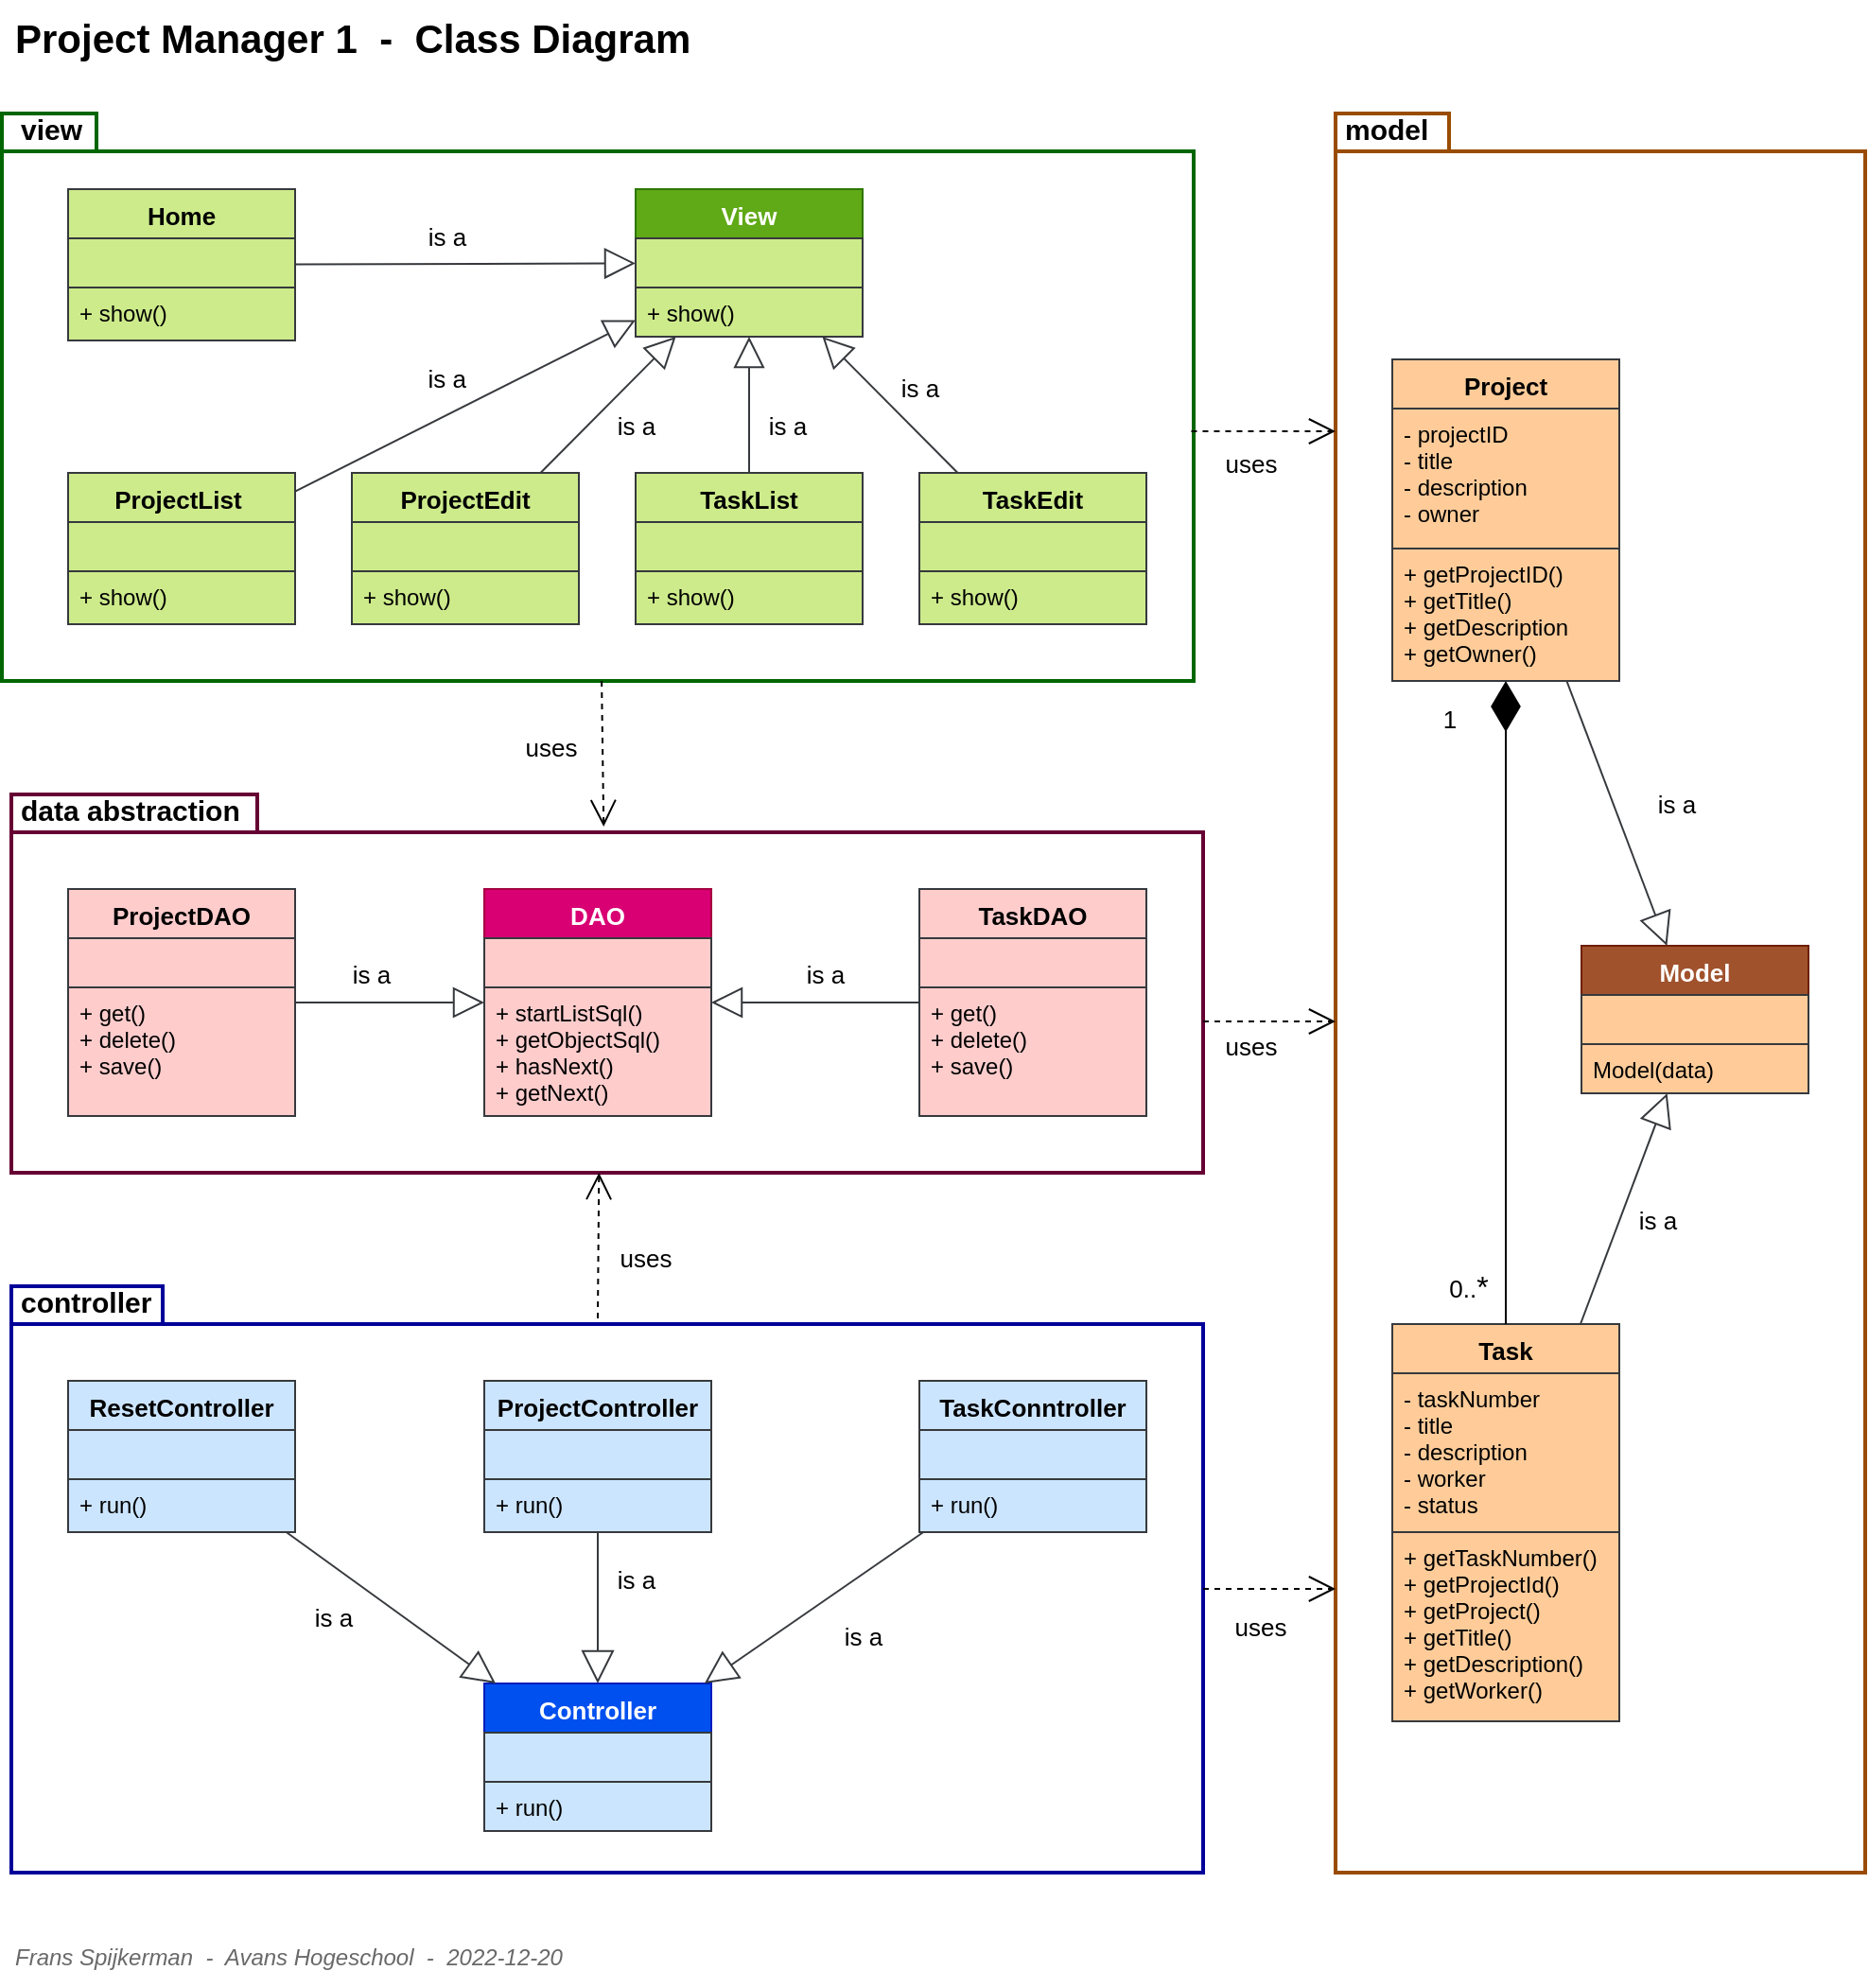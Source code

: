 <mxfile version="20.6.2" type="device"><diagram id="C5RBs43oDa-KdzZeNtuy" name="Page-1"><mxGraphModel dx="2158" dy="3519" grid="1" gridSize="10" guides="1" tooltips="1" connect="1" arrows="1" fold="1" page="1" pageScale="1" pageWidth="1120" pageHeight="1450" math="0" shadow="0"><root><mxCell id="WIyWlLk6GJQsqaUBKTNV-0"/><mxCell id="WIyWlLk6GJQsqaUBKTNV-1" parent="WIyWlLk6GJQsqaUBKTNV-0"/><mxCell id="bZ6SmDlan108wGOM-JAQ-6" value="" style="shape=folder;fontStyle=1;spacingTop=10;tabWidth=60;tabHeight=20;tabPosition=left;html=1;strokeWidth=2;strokeColor=#994C00;" parent="WIyWlLk6GJQsqaUBKTNV-1" vertex="1"><mxGeometry x="-350" y="-2820" width="280" height="930" as="geometry"/></mxCell><mxCell id="bZ6SmDlan108wGOM-JAQ-4" value="" style="shape=folder;fontStyle=1;spacingTop=10;tabWidth=80;tabHeight=20;tabPosition=left;html=1;strokeWidth=2;strokeColor=#000099;" parent="WIyWlLk6GJQsqaUBKTNV-1" vertex="1"><mxGeometry x="-1050" y="-2200" width="630" height="310" as="geometry"/></mxCell><mxCell id="bZ6SmDlan108wGOM-JAQ-2" value="package" style="shape=folder;fontStyle=1;spacingTop=10;tabWidth=130;tabHeight=20;tabPosition=left;html=1;strokeWidth=2;strokeColor=#660033;" parent="WIyWlLk6GJQsqaUBKTNV-1" vertex="1"><mxGeometry x="-1050" y="-2460" width="630" height="200" as="geometry"/></mxCell><mxCell id="bZ6SmDlan108wGOM-JAQ-1" value="" style="shape=folder;fontStyle=1;spacingTop=10;tabWidth=50;tabHeight=20;tabPosition=left;html=1;strokeWidth=2;strokeColor=#006600;" parent="WIyWlLk6GJQsqaUBKTNV-1" vertex="1"><mxGeometry x="-1055" y="-2820" width="630" height="300" as="geometry"/></mxCell><mxCell id="E7oqF2Y1Bg3r5n-uWhPA-0" value="View" style="swimlane;fontStyle=1;align=center;verticalAlign=top;childLayout=stackLayout;horizontal=1;startSize=26;horizontalStack=0;resizeParent=1;resizeLast=0;collapsible=1;marginBottom=0;rounded=0;shadow=0;strokeWidth=1;fillColor=#60a917;strokeColor=#2D7600;fontSize=13;fontColor=#ffffff;" parent="WIyWlLk6GJQsqaUBKTNV-1" vertex="1"><mxGeometry x="-720" y="-2780" width="120" height="78" as="geometry"><mxRectangle x="230" y="140" width="160" height="26" as="alternateBounds"/></mxGeometry></mxCell><mxCell id="E7oqF2Y1Bg3r5n-uWhPA-1" value="" style="text;align=left;verticalAlign=top;spacingLeft=4;spacingRight=4;overflow=hidden;rotatable=0;points=[[0,0.5],[1,0.5]];portConstraint=eastwest;fillColor=#cdeb8b;strokeColor=#36393d;" parent="E7oqF2Y1Bg3r5n-uWhPA-0" vertex="1"><mxGeometry y="26" width="120" height="26" as="geometry"/></mxCell><mxCell id="E7oqF2Y1Bg3r5n-uWhPA-77" value="+ show()" style="text;align=left;verticalAlign=top;spacingLeft=4;spacingRight=4;overflow=hidden;rotatable=0;points=[[0,0.5],[1,0.5]];portConstraint=eastwest;fillColor=#cdeb8b;strokeColor=#36393d;" parent="E7oqF2Y1Bg3r5n-uWhPA-0" vertex="1"><mxGeometry y="52" width="120" height="26" as="geometry"/></mxCell><mxCell id="E7oqF2Y1Bg3r5n-uWhPA-3" value="" style="endArrow=block;endSize=14;endFill=0;shadow=0;strokeWidth=1;rounded=0;elbow=vertical;fillColor=#cdeb8b;strokeColor=#36393d;" parent="WIyWlLk6GJQsqaUBKTNV-1" source="E7oqF2Y1Bg3r5n-uWhPA-91" target="E7oqF2Y1Bg3r5n-uWhPA-0" edge="1"><mxGeometry width="160" relative="1" as="geometry"><mxPoint x="-870" y="-2590" as="sourcePoint"/><mxPoint x="-970" y="-2679" as="targetPoint"/></mxGeometry></mxCell><mxCell id="E7oqF2Y1Bg3r5n-uWhPA-19" value="is a" style="endArrow=block;endSize=14;endFill=0;shadow=0;strokeWidth=1;rounded=0;elbow=vertical;fillColor=#cdeb8b;strokeColor=#36393d;fontSize=13;" parent="WIyWlLk6GJQsqaUBKTNV-1" source="E7oqF2Y1Bg3r5n-uWhPA-85" target="E7oqF2Y1Bg3r5n-uWhPA-0" edge="1"><mxGeometry x="-0.024" y="17" width="160" relative="1" as="geometry"><mxPoint x="-980" y="-2280" as="sourcePoint"/><mxPoint x="-1110" y="-2420" as="targetPoint"/><mxPoint y="-1" as="offset"/></mxGeometry></mxCell><mxCell id="E7oqF2Y1Bg3r5n-uWhPA-20" value="" style="endArrow=block;endSize=14;endFill=0;shadow=0;strokeWidth=1;rounded=0;elbow=vertical;fillColor=#cdeb8b;strokeColor=#36393d;" parent="WIyWlLk6GJQsqaUBKTNV-1" source="E7oqF2Y1Bg3r5n-uWhPA-82" target="E7oqF2Y1Bg3r5n-uWhPA-0" edge="1"><mxGeometry width="160" relative="1" as="geometry"><mxPoint x="-840" y="-2320" as="sourcePoint"/><mxPoint x="-970" y="-2460" as="targetPoint"/></mxGeometry></mxCell><mxCell id="E7oqF2Y1Bg3r5n-uWhPA-21" value="" style="endArrow=block;endSize=14;endFill=0;shadow=0;strokeWidth=1;rounded=0;elbow=vertical;fillColor=#cdeb8b;strokeColor=#36393d;" parent="WIyWlLk6GJQsqaUBKTNV-1" source="E7oqF2Y1Bg3r5n-uWhPA-94" target="E7oqF2Y1Bg3r5n-uWhPA-0" edge="1"><mxGeometry width="160" relative="1" as="geometry"><mxPoint x="-620" y="-2310" as="sourcePoint"/><mxPoint x="-750" y="-2450" as="targetPoint"/></mxGeometry></mxCell><mxCell id="E7oqF2Y1Bg3r5n-uWhPA-22" value="" style="endArrow=block;endSize=14;endFill=0;shadow=0;strokeWidth=1;rounded=0;elbow=vertical;fillColor=#cdeb8b;strokeColor=#36393d;" parent="WIyWlLk6GJQsqaUBKTNV-1" source="E7oqF2Y1Bg3r5n-uWhPA-97" target="E7oqF2Y1Bg3r5n-uWhPA-0" edge="1"><mxGeometry width="160" relative="1" as="geometry"><mxPoint x="-510" y="-2720" as="sourcePoint"/><mxPoint x="-640" y="-2860" as="targetPoint"/></mxGeometry></mxCell><mxCell id="E7oqF2Y1Bg3r5n-uWhPA-82" value="Home" style="swimlane;fontStyle=1;align=center;verticalAlign=top;childLayout=stackLayout;horizontal=1;startSize=26;horizontalStack=0;resizeParent=1;resizeLast=0;collapsible=1;marginBottom=0;rounded=0;shadow=0;strokeWidth=1;fillColor=#cdeb8b;strokeColor=#36393d;fontSize=13;" parent="WIyWlLk6GJQsqaUBKTNV-1" vertex="1"><mxGeometry x="-1020" y="-2780" width="120" height="80" as="geometry"><mxRectangle x="230" y="140" width="160" height="26" as="alternateBounds"/></mxGeometry></mxCell><mxCell id="E7oqF2Y1Bg3r5n-uWhPA-83" value=" " style="text;align=left;verticalAlign=top;spacingLeft=4;spacingRight=4;overflow=hidden;rotatable=0;points=[[0,0.5],[1,0.5]];portConstraint=eastwest;fillColor=#cdeb8b;strokeColor=#36393d;" parent="E7oqF2Y1Bg3r5n-uWhPA-82" vertex="1"><mxGeometry y="26" width="120" height="26" as="geometry"/></mxCell><mxCell id="E7oqF2Y1Bg3r5n-uWhPA-84" value="+ show()" style="text;align=left;verticalAlign=top;spacingLeft=4;spacingRight=4;overflow=hidden;rotatable=0;points=[[0,0.5],[1,0.5]];portConstraint=eastwest;fillColor=#cdeb8b;strokeColor=#36393d;" parent="E7oqF2Y1Bg3r5n-uWhPA-82" vertex="1"><mxGeometry y="52" width="120" height="28" as="geometry"/></mxCell><mxCell id="E7oqF2Y1Bg3r5n-uWhPA-85" value="ProjectList " style="swimlane;fontStyle=1;align=center;verticalAlign=top;childLayout=stackLayout;horizontal=1;startSize=26;horizontalStack=0;resizeParent=1;resizeLast=0;collapsible=1;marginBottom=0;rounded=0;shadow=0;strokeWidth=1;fillColor=#cdeb8b;strokeColor=#36393d;fontSize=13;" parent="WIyWlLk6GJQsqaUBKTNV-1" vertex="1"><mxGeometry x="-1020" y="-2630" width="120" height="80" as="geometry"><mxRectangle x="230" y="140" width="160" height="26" as="alternateBounds"/></mxGeometry></mxCell><mxCell id="E7oqF2Y1Bg3r5n-uWhPA-86" value=" " style="text;align=left;verticalAlign=top;spacingLeft=4;spacingRight=4;overflow=hidden;rotatable=0;points=[[0,0.5],[1,0.5]];portConstraint=eastwest;fillColor=#cdeb8b;strokeColor=#36393d;" parent="E7oqF2Y1Bg3r5n-uWhPA-85" vertex="1"><mxGeometry y="26" width="120" height="26" as="geometry"/></mxCell><mxCell id="E7oqF2Y1Bg3r5n-uWhPA-87" value="+ show()" style="text;align=left;verticalAlign=top;spacingLeft=4;spacingRight=4;overflow=hidden;rotatable=0;points=[[0,0.5],[1,0.5]];portConstraint=eastwest;fillColor=#cdeb8b;strokeColor=#36393d;" parent="E7oqF2Y1Bg3r5n-uWhPA-85" vertex="1"><mxGeometry y="52" width="120" height="28" as="geometry"/></mxCell><mxCell id="E7oqF2Y1Bg3r5n-uWhPA-91" value="ProjectEdit" style="swimlane;fontStyle=1;align=center;verticalAlign=top;childLayout=stackLayout;horizontal=1;startSize=26;horizontalStack=0;resizeParent=1;resizeLast=0;collapsible=1;marginBottom=0;rounded=0;shadow=0;strokeWidth=1;fillColor=#cdeb8b;strokeColor=#36393d;fontSize=13;" parent="WIyWlLk6GJQsqaUBKTNV-1" vertex="1"><mxGeometry x="-870" y="-2630" width="120" height="80" as="geometry"><mxRectangle x="230" y="140" width="160" height="26" as="alternateBounds"/></mxGeometry></mxCell><mxCell id="E7oqF2Y1Bg3r5n-uWhPA-92" value=" " style="text;align=left;verticalAlign=top;spacingLeft=4;spacingRight=4;overflow=hidden;rotatable=0;points=[[0,0.5],[1,0.5]];portConstraint=eastwest;fillColor=#cdeb8b;strokeColor=#36393d;" parent="E7oqF2Y1Bg3r5n-uWhPA-91" vertex="1"><mxGeometry y="26" width="120" height="26" as="geometry"/></mxCell><mxCell id="E7oqF2Y1Bg3r5n-uWhPA-93" value="+ show()" style="text;align=left;verticalAlign=top;spacingLeft=4;spacingRight=4;overflow=hidden;rotatable=0;points=[[0,0.5],[1,0.5]];portConstraint=eastwest;fillColor=#cdeb8b;strokeColor=#36393d;" parent="E7oqF2Y1Bg3r5n-uWhPA-91" vertex="1"><mxGeometry y="52" width="120" height="28" as="geometry"/></mxCell><mxCell id="E7oqF2Y1Bg3r5n-uWhPA-94" value="TaskList" style="swimlane;fontStyle=1;align=center;verticalAlign=top;childLayout=stackLayout;horizontal=1;startSize=26;horizontalStack=0;resizeParent=1;resizeLast=0;collapsible=1;marginBottom=0;rounded=0;shadow=0;strokeWidth=1;fillColor=#cdeb8b;strokeColor=#36393d;fontSize=13;" parent="WIyWlLk6GJQsqaUBKTNV-1" vertex="1"><mxGeometry x="-720" y="-2630" width="120" height="80" as="geometry"><mxRectangle x="230" y="140" width="160" height="26" as="alternateBounds"/></mxGeometry></mxCell><mxCell id="E7oqF2Y1Bg3r5n-uWhPA-95" value=" " style="text;align=left;verticalAlign=top;spacingLeft=4;spacingRight=4;overflow=hidden;rotatable=0;points=[[0,0.5],[1,0.5]];portConstraint=eastwest;fillColor=#cdeb8b;strokeColor=#36393d;" parent="E7oqF2Y1Bg3r5n-uWhPA-94" vertex="1"><mxGeometry y="26" width="120" height="26" as="geometry"/></mxCell><mxCell id="E7oqF2Y1Bg3r5n-uWhPA-96" value="+ show()" style="text;align=left;verticalAlign=top;spacingLeft=4;spacingRight=4;overflow=hidden;rotatable=0;points=[[0,0.5],[1,0.5]];portConstraint=eastwest;fillColor=#cdeb8b;strokeColor=#36393d;" parent="E7oqF2Y1Bg3r5n-uWhPA-94" vertex="1"><mxGeometry y="52" width="120" height="28" as="geometry"/></mxCell><mxCell id="E7oqF2Y1Bg3r5n-uWhPA-97" value="TaskEdit" style="swimlane;fontStyle=1;align=center;verticalAlign=top;childLayout=stackLayout;horizontal=1;startSize=26;horizontalStack=0;resizeParent=1;resizeLast=0;collapsible=1;marginBottom=0;rounded=0;shadow=0;strokeWidth=1;fillColor=#cdeb8b;strokeColor=#36393d;fontSize=13;" parent="WIyWlLk6GJQsqaUBKTNV-1" vertex="1"><mxGeometry x="-570" y="-2630" width="120" height="80" as="geometry"><mxRectangle x="230" y="140" width="160" height="26" as="alternateBounds"/></mxGeometry></mxCell><mxCell id="E7oqF2Y1Bg3r5n-uWhPA-98" value=" " style="text;align=left;verticalAlign=top;spacingLeft=4;spacingRight=4;overflow=hidden;rotatable=0;points=[[0,0.5],[1,0.5]];portConstraint=eastwest;fillColor=#cdeb8b;strokeColor=#36393d;" parent="E7oqF2Y1Bg3r5n-uWhPA-97" vertex="1"><mxGeometry y="26" width="120" height="26" as="geometry"/></mxCell><mxCell id="E7oqF2Y1Bg3r5n-uWhPA-99" value="+ show()" style="text;align=left;verticalAlign=top;spacingLeft=4;spacingRight=4;overflow=hidden;rotatable=0;points=[[0,0.5],[1,0.5]];portConstraint=eastwest;fillColor=#cdeb8b;strokeColor=#36393d;" parent="E7oqF2Y1Bg3r5n-uWhPA-97" vertex="1"><mxGeometry y="52" width="120" height="28" as="geometry"/></mxCell><mxCell id="E7oqF2Y1Bg3r5n-uWhPA-100" value="DAO" style="swimlane;fontStyle=1;align=center;verticalAlign=top;childLayout=stackLayout;horizontal=1;startSize=26;horizontalStack=0;resizeParent=1;resizeLast=0;collapsible=1;marginBottom=0;rounded=0;shadow=0;strokeWidth=1;fillColor=#d80073;strokeColor=#A50040;fontSize=13;fontColor=#ffffff;" parent="WIyWlLk6GJQsqaUBKTNV-1" vertex="1"><mxGeometry x="-800" y="-2410" width="120" height="120" as="geometry"><mxRectangle x="230" y="140" width="160" height="26" as="alternateBounds"/></mxGeometry></mxCell><mxCell id="E7oqF2Y1Bg3r5n-uWhPA-101" value=" " style="text;align=left;verticalAlign=top;spacingLeft=4;spacingRight=4;overflow=hidden;rotatable=0;points=[[0,0.5],[1,0.5]];portConstraint=eastwest;fillColor=#ffcccc;strokeColor=#36393d;" parent="E7oqF2Y1Bg3r5n-uWhPA-100" vertex="1"><mxGeometry y="26" width="120" height="26" as="geometry"/></mxCell><mxCell id="E7oqF2Y1Bg3r5n-uWhPA-102" value="+ startListSql()&#10;+ getObjectSql()&#10;+ hasNext()&#10;+ getNext()" style="text;align=left;verticalAlign=top;spacingLeft=4;spacingRight=4;overflow=hidden;rotatable=0;points=[[0,0.5],[1,0.5]];portConstraint=eastwest;fillColor=#ffcccc;strokeColor=#36393d;" parent="E7oqF2Y1Bg3r5n-uWhPA-100" vertex="1"><mxGeometry y="52" width="120" height="68" as="geometry"/></mxCell><mxCell id="E7oqF2Y1Bg3r5n-uWhPA-103" value="" style="endArrow=block;endSize=14;endFill=0;shadow=0;strokeWidth=1;rounded=0;elbow=vertical;fillColor=#ffcccc;strokeColor=#36393d;" parent="WIyWlLk6GJQsqaUBKTNV-1" source="E7oqF2Y1Bg3r5n-uWhPA-105" target="E7oqF2Y1Bg3r5n-uWhPA-100" edge="1"><mxGeometry width="160" relative="1" as="geometry"><mxPoint x="-870" y="-2170" as="sourcePoint"/><mxPoint x="-970" y="-2259" as="targetPoint"/></mxGeometry></mxCell><mxCell id="E7oqF2Y1Bg3r5n-uWhPA-104" value="" style="endArrow=block;endSize=14;endFill=0;shadow=0;strokeWidth=1;rounded=0;elbow=vertical;fillColor=#ffcccc;strokeColor=#36393d;" parent="WIyWlLk6GJQsqaUBKTNV-1" source="E7oqF2Y1Bg3r5n-uWhPA-108" target="E7oqF2Y1Bg3r5n-uWhPA-100" edge="1"><mxGeometry width="160" relative="1" as="geometry"><mxPoint x="-620" y="-1890" as="sourcePoint"/><mxPoint x="-750" y="-2030" as="targetPoint"/></mxGeometry></mxCell><mxCell id="E7oqF2Y1Bg3r5n-uWhPA-105" value="ProjectDAO" style="swimlane;fontStyle=1;align=center;verticalAlign=top;childLayout=stackLayout;horizontal=1;startSize=26;horizontalStack=0;resizeParent=1;resizeLast=0;collapsible=1;marginBottom=0;rounded=0;shadow=0;strokeWidth=1;fillColor=#ffcccc;strokeColor=#36393d;fontSize=13;" parent="WIyWlLk6GJQsqaUBKTNV-1" vertex="1"><mxGeometry x="-1020" y="-2410" width="120" height="120" as="geometry"><mxRectangle x="230" y="140" width="160" height="26" as="alternateBounds"/></mxGeometry></mxCell><mxCell id="E7oqF2Y1Bg3r5n-uWhPA-106" value=" " style="text;align=left;verticalAlign=top;spacingLeft=4;spacingRight=4;overflow=hidden;rotatable=0;points=[[0,0.5],[1,0.5]];portConstraint=eastwest;fillColor=#ffcccc;strokeColor=#36393d;" parent="E7oqF2Y1Bg3r5n-uWhPA-105" vertex="1"><mxGeometry y="26" width="120" height="26" as="geometry"/></mxCell><mxCell id="E7oqF2Y1Bg3r5n-uWhPA-107" value="+ get()&#10;+ delete()&#10;+ save()" style="text;align=left;verticalAlign=top;spacingLeft=4;spacingRight=4;overflow=hidden;rotatable=0;points=[[0,0.5],[1,0.5]];portConstraint=eastwest;fillColor=#ffcccc;strokeColor=#36393d;" parent="E7oqF2Y1Bg3r5n-uWhPA-105" vertex="1"><mxGeometry y="52" width="120" height="68" as="geometry"/></mxCell><mxCell id="E7oqF2Y1Bg3r5n-uWhPA-108" value="TaskDAO" style="swimlane;fontStyle=1;align=center;verticalAlign=top;childLayout=stackLayout;horizontal=1;startSize=26;horizontalStack=0;resizeParent=1;resizeLast=0;collapsible=1;marginBottom=0;rounded=0;shadow=0;strokeWidth=1;fillColor=#ffcccc;strokeColor=#36393d;fontSize=13;" parent="WIyWlLk6GJQsqaUBKTNV-1" vertex="1"><mxGeometry x="-570" y="-2410" width="120" height="120" as="geometry"><mxRectangle x="230" y="140" width="160" height="26" as="alternateBounds"/></mxGeometry></mxCell><mxCell id="E7oqF2Y1Bg3r5n-uWhPA-109" value=" " style="text;align=left;verticalAlign=top;spacingLeft=4;spacingRight=4;overflow=hidden;rotatable=0;points=[[0,0.5],[1,0.5]];portConstraint=eastwest;fillColor=#ffcccc;strokeColor=#36393d;" parent="E7oqF2Y1Bg3r5n-uWhPA-108" vertex="1"><mxGeometry y="26" width="120" height="26" as="geometry"/></mxCell><mxCell id="E7oqF2Y1Bg3r5n-uWhPA-110" value="+ get()&#10;+ delete()&#10;+ save()" style="text;align=left;verticalAlign=top;spacingLeft=4;spacingRight=4;overflow=hidden;rotatable=0;points=[[0,0.5],[1,0.5]];portConstraint=eastwest;fillColor=#ffcccc;strokeColor=#36393d;" parent="E7oqF2Y1Bg3r5n-uWhPA-108" vertex="1"><mxGeometry y="52" width="120" height="68" as="geometry"/></mxCell><mxCell id="E7oqF2Y1Bg3r5n-uWhPA-111" value="Model" style="swimlane;fontStyle=1;align=center;verticalAlign=top;childLayout=stackLayout;horizontal=1;startSize=26;horizontalStack=0;resizeParent=1;resizeLast=0;collapsible=1;marginBottom=0;rounded=0;shadow=0;strokeWidth=1;fillColor=#a0522d;strokeColor=#6D1F00;fontSize=13;fontColor=#ffffff;" parent="WIyWlLk6GJQsqaUBKTNV-1" vertex="1"><mxGeometry x="-220" y="-2380" width="120" height="78" as="geometry"><mxRectangle x="230" y="140" width="160" height="26" as="alternateBounds"/></mxGeometry></mxCell><mxCell id="E7oqF2Y1Bg3r5n-uWhPA-112" value=" " style="text;align=left;verticalAlign=top;spacingLeft=4;spacingRight=4;overflow=hidden;rotatable=0;points=[[0,0.5],[1,0.5]];portConstraint=eastwest;fillColor=#ffcc99;strokeColor=#36393d;strokeWidth=1;" parent="E7oqF2Y1Bg3r5n-uWhPA-111" vertex="1"><mxGeometry y="26" width="120" height="26" as="geometry"/></mxCell><mxCell id="E7oqF2Y1Bg3r5n-uWhPA-113" value="Model(data)" style="text;align=left;verticalAlign=top;spacingLeft=4;spacingRight=4;overflow=hidden;rotatable=0;points=[[0,0.5],[1,0.5]];portConstraint=eastwest;fillColor=#ffcc99;strokeColor=#36393d;strokeWidth=1;" parent="E7oqF2Y1Bg3r5n-uWhPA-111" vertex="1"><mxGeometry y="52" width="120" height="26" as="geometry"/></mxCell><mxCell id="E7oqF2Y1Bg3r5n-uWhPA-114" value="" style="endArrow=block;endSize=15;endFill=0;shadow=0;strokeWidth=1;rounded=0;elbow=vertical;fillColor=#ffcc99;strokeColor=#36393d;" parent="WIyWlLk6GJQsqaUBKTNV-1" source="E7oqF2Y1Bg3r5n-uWhPA-116" target="E7oqF2Y1Bg3r5n-uWhPA-111" edge="1"><mxGeometry width="160" relative="1" as="geometry"><mxPoint x="-260" y="-2190" as="sourcePoint"/><mxPoint x="-360" y="-2279" as="targetPoint"/></mxGeometry></mxCell><mxCell id="E7oqF2Y1Bg3r5n-uWhPA-115" value="" style="endArrow=block;endSize=15;endFill=0;shadow=0;strokeWidth=1;rounded=0;elbow=vertical;fillColor=#ffcc99;strokeColor=#36393d;" parent="WIyWlLk6GJQsqaUBKTNV-1" source="E7oqF2Y1Bg3r5n-uWhPA-119" target="E7oqF2Y1Bg3r5n-uWhPA-111" edge="1"><mxGeometry width="160" relative="1" as="geometry"><mxPoint x="-10" y="-1910" as="sourcePoint"/><mxPoint x="-140" y="-2050" as="targetPoint"/></mxGeometry></mxCell><mxCell id="E7oqF2Y1Bg3r5n-uWhPA-116" value="Project" style="swimlane;fontStyle=1;align=center;verticalAlign=top;childLayout=stackLayout;horizontal=1;startSize=26;horizontalStack=0;resizeParent=1;resizeLast=0;collapsible=1;marginBottom=0;rounded=0;shadow=0;strokeWidth=1;fillColor=#ffcc99;strokeColor=#36393d;fontSize=13;" parent="WIyWlLk6GJQsqaUBKTNV-1" vertex="1"><mxGeometry x="-320" y="-2690" width="120" height="170" as="geometry"><mxRectangle x="230" y="140" width="160" height="26" as="alternateBounds"/></mxGeometry></mxCell><mxCell id="E7oqF2Y1Bg3r5n-uWhPA-117" value="- projectID&#10;- title&#10;- description&#10;- owner" style="text;align=left;verticalAlign=top;spacingLeft=4;spacingRight=4;overflow=hidden;rotatable=0;points=[[0,0.5],[1,0.5]];portConstraint=eastwest;fillColor=#ffcc99;strokeColor=#36393d;strokeWidth=1;" parent="E7oqF2Y1Bg3r5n-uWhPA-116" vertex="1"><mxGeometry y="26" width="120" height="74" as="geometry"/></mxCell><mxCell id="E7oqF2Y1Bg3r5n-uWhPA-118" value="+ getProjectID()&#10;+ getTitle()&#10;+ getDescription&#10;+ getOwner()" style="text;align=left;verticalAlign=top;spacingLeft=4;spacingRight=4;overflow=hidden;rotatable=0;points=[[0,0.5],[1,0.5]];portConstraint=eastwest;fillColor=#ffcc99;strokeColor=#36393d;strokeWidth=1;" parent="E7oqF2Y1Bg3r5n-uWhPA-116" vertex="1"><mxGeometry y="100" width="120" height="70" as="geometry"/></mxCell><mxCell id="E7oqF2Y1Bg3r5n-uWhPA-119" value="Task" style="swimlane;fontStyle=1;align=center;verticalAlign=top;childLayout=stackLayout;horizontal=1;startSize=26;horizontalStack=0;resizeParent=1;resizeLast=0;collapsible=1;marginBottom=0;rounded=0;shadow=0;strokeWidth=1;fillColor=#ffcc99;strokeColor=#36393d;fontSize=13;" parent="WIyWlLk6GJQsqaUBKTNV-1" vertex="1"><mxGeometry x="-320" y="-2180" width="120" height="210" as="geometry"><mxRectangle x="230" y="140" width="160" height="26" as="alternateBounds"/></mxGeometry></mxCell><mxCell id="E7oqF2Y1Bg3r5n-uWhPA-120" value="- taskNumber&#10;- title&#10;- description&#10;- worker&#10;- status" style="text;align=left;verticalAlign=top;spacingLeft=4;spacingRight=4;overflow=hidden;rotatable=0;points=[[0,0.5],[1,0.5]];portConstraint=eastwest;fillColor=#ffcc99;strokeColor=#36393d;strokeWidth=1;" parent="E7oqF2Y1Bg3r5n-uWhPA-119" vertex="1"><mxGeometry y="26" width="120" height="84" as="geometry"/></mxCell><mxCell id="E7oqF2Y1Bg3r5n-uWhPA-121" value="+ getTaskNumber()&#10;+ getProjectId()&#10;+ getProject()&#10;+ getTitle()&#10;+ getDescription()&#10;+ getWorker()&#10;" style="text;align=left;verticalAlign=top;spacingLeft=4;spacingRight=4;overflow=hidden;rotatable=0;points=[[0,0.5],[1,0.5]];portConstraint=eastwest;fillColor=#ffcc99;strokeColor=#36393d;strokeWidth=1;" parent="E7oqF2Y1Bg3r5n-uWhPA-119" vertex="1"><mxGeometry y="110" width="120" height="100" as="geometry"/></mxCell><mxCell id="E7oqF2Y1Bg3r5n-uWhPA-122" value="Controller" style="swimlane;fontStyle=1;align=center;verticalAlign=top;childLayout=stackLayout;horizontal=1;startSize=26;horizontalStack=0;resizeParent=1;resizeLast=0;collapsible=1;marginBottom=0;rounded=0;shadow=0;strokeWidth=1;fillColor=#0050ef;strokeColor=#001DBC;fontSize=13;fontColor=#ffffff;" parent="WIyWlLk6GJQsqaUBKTNV-1" vertex="1"><mxGeometry x="-800" y="-1990" width="120" height="78" as="geometry"><mxRectangle x="230" y="140" width="160" height="26" as="alternateBounds"/></mxGeometry></mxCell><mxCell id="E7oqF2Y1Bg3r5n-uWhPA-123" value=" " style="text;align=left;verticalAlign=top;spacingLeft=4;spacingRight=4;overflow=hidden;rotatable=0;points=[[0,0.5],[1,0.5]];portConstraint=eastwest;fillColor=#cce5ff;strokeColor=#36393d;" parent="E7oqF2Y1Bg3r5n-uWhPA-122" vertex="1"><mxGeometry y="26" width="120" height="26" as="geometry"/></mxCell><mxCell id="E7oqF2Y1Bg3r5n-uWhPA-124" value="+ run()" style="text;align=left;verticalAlign=top;spacingLeft=4;spacingRight=4;overflow=hidden;rotatable=0;points=[[0,0.5],[1,0.5]];portConstraint=eastwest;fillColor=#cce5ff;strokeColor=#36393d;" parent="E7oqF2Y1Bg3r5n-uWhPA-122" vertex="1"><mxGeometry y="52" width="120" height="26" as="geometry"/></mxCell><mxCell id="E7oqF2Y1Bg3r5n-uWhPA-125" value="" style="endArrow=block;endSize=15;endFill=0;shadow=0;strokeWidth=1;rounded=0;elbow=vertical;fillColor=#cce5ff;strokeColor=#36393d;" parent="WIyWlLk6GJQsqaUBKTNV-1" source="E7oqF2Y1Bg3r5n-uWhPA-134" target="E7oqF2Y1Bg3r5n-uWhPA-122" edge="1"><mxGeometry width="160" relative="1" as="geometry"><mxPoint x="-900" y="-2050" as="sourcePoint"/><mxPoint x="-1000" y="-2139" as="targetPoint"/></mxGeometry></mxCell><mxCell id="E7oqF2Y1Bg3r5n-uWhPA-126" value="" style="endArrow=block;endSize=15;endFill=0;shadow=0;strokeWidth=1;rounded=0;elbow=vertical;fillColor=#cce5ff;strokeColor=#36393d;" parent="WIyWlLk6GJQsqaUBKTNV-1" source="E7oqF2Y1Bg3r5n-uWhPA-131" target="E7oqF2Y1Bg3r5n-uWhPA-122" edge="1"><mxGeometry width="160" relative="1" as="geometry"><mxPoint x="-1010" y="-1740" as="sourcePoint"/><mxPoint x="-1140" y="-1880" as="targetPoint"/></mxGeometry></mxCell><mxCell id="E7oqF2Y1Bg3r5n-uWhPA-127" value="" style="endArrow=block;endSize=15;endFill=0;shadow=0;strokeWidth=1;rounded=0;elbow=vertical;fillColor=#cce5ff;strokeColor=#36393d;" parent="WIyWlLk6GJQsqaUBKTNV-1" source="E7oqF2Y1Bg3r5n-uWhPA-128" target="E7oqF2Y1Bg3r5n-uWhPA-122" edge="1"><mxGeometry width="160" relative="1" as="geometry"><mxPoint x="-870" y="-1780" as="sourcePoint"/><mxPoint x="-1000" y="-1920" as="targetPoint"/></mxGeometry></mxCell><mxCell id="E7oqF2Y1Bg3r5n-uWhPA-128" value="ResetController" style="swimlane;fontStyle=1;align=center;verticalAlign=top;childLayout=stackLayout;horizontal=1;startSize=26;horizontalStack=0;resizeParent=1;resizeLast=0;collapsible=1;marginBottom=0;rounded=0;shadow=0;strokeWidth=1;fillColor=#cce5ff;strokeColor=#36393d;fontSize=13;" parent="WIyWlLk6GJQsqaUBKTNV-1" vertex="1"><mxGeometry x="-1020" y="-2150" width="120" height="80" as="geometry"><mxRectangle x="230" y="140" width="160" height="26" as="alternateBounds"/></mxGeometry></mxCell><mxCell id="E7oqF2Y1Bg3r5n-uWhPA-129" value=" " style="text;align=left;verticalAlign=top;spacingLeft=4;spacingRight=4;overflow=hidden;rotatable=0;points=[[0,0.5],[1,0.5]];portConstraint=eastwest;fillColor=#cce5ff;strokeColor=#36393d;" parent="E7oqF2Y1Bg3r5n-uWhPA-128" vertex="1"><mxGeometry y="26" width="120" height="26" as="geometry"/></mxCell><mxCell id="E7oqF2Y1Bg3r5n-uWhPA-130" value="+ run()" style="text;align=left;verticalAlign=top;spacingLeft=4;spacingRight=4;overflow=hidden;rotatable=0;points=[[0,0.5],[1,0.5]];portConstraint=eastwest;fillColor=#cce5ff;strokeColor=#36393d;" parent="E7oqF2Y1Bg3r5n-uWhPA-128" vertex="1"><mxGeometry y="52" width="120" height="28" as="geometry"/></mxCell><mxCell id="E7oqF2Y1Bg3r5n-uWhPA-131" value="ProjectController" style="swimlane;fontStyle=1;align=center;verticalAlign=top;childLayout=stackLayout;horizontal=1;startSize=26;horizontalStack=0;resizeParent=1;resizeLast=0;collapsible=1;marginBottom=0;rounded=0;shadow=0;strokeWidth=1;fillColor=#cce5ff;strokeColor=#36393d;fontSize=13;" parent="WIyWlLk6GJQsqaUBKTNV-1" vertex="1"><mxGeometry x="-800" y="-2150" width="120" height="80" as="geometry"><mxRectangle x="230" y="140" width="160" height="26" as="alternateBounds"/></mxGeometry></mxCell><mxCell id="E7oqF2Y1Bg3r5n-uWhPA-132" value=" " style="text;align=left;verticalAlign=top;spacingLeft=4;spacingRight=4;overflow=hidden;rotatable=0;points=[[0,0.5],[1,0.5]];portConstraint=eastwest;fillColor=#cce5ff;strokeColor=#36393d;" parent="E7oqF2Y1Bg3r5n-uWhPA-131" vertex="1"><mxGeometry y="26" width="120" height="26" as="geometry"/></mxCell><mxCell id="E7oqF2Y1Bg3r5n-uWhPA-133" value="+ run()" style="text;align=left;verticalAlign=top;spacingLeft=4;spacingRight=4;overflow=hidden;rotatable=0;points=[[0,0.5],[1,0.5]];portConstraint=eastwest;fillColor=#cce5ff;strokeColor=#36393d;" parent="E7oqF2Y1Bg3r5n-uWhPA-131" vertex="1"><mxGeometry y="52" width="120" height="28" as="geometry"/></mxCell><mxCell id="E7oqF2Y1Bg3r5n-uWhPA-134" value="TaskConntroller" style="swimlane;fontStyle=1;align=center;verticalAlign=top;childLayout=stackLayout;horizontal=1;startSize=26;horizontalStack=0;resizeParent=1;resizeLast=0;collapsible=1;marginBottom=0;rounded=0;shadow=0;strokeWidth=1;fillColor=#cce5ff;strokeColor=#36393d;fontSize=13;" parent="WIyWlLk6GJQsqaUBKTNV-1" vertex="1"><mxGeometry x="-570" y="-2150" width="120" height="80" as="geometry"><mxRectangle x="230" y="140" width="160" height="26" as="alternateBounds"/></mxGeometry></mxCell><mxCell id="E7oqF2Y1Bg3r5n-uWhPA-135" value=" " style="text;align=left;verticalAlign=top;spacingLeft=4;spacingRight=4;overflow=hidden;rotatable=0;points=[[0,0.5],[1,0.5]];portConstraint=eastwest;fillColor=#cce5ff;strokeColor=#36393d;" parent="E7oqF2Y1Bg3r5n-uWhPA-134" vertex="1"><mxGeometry y="26" width="120" height="26" as="geometry"/></mxCell><mxCell id="E7oqF2Y1Bg3r5n-uWhPA-136" value="+ run()" style="text;align=left;verticalAlign=top;spacingLeft=4;spacingRight=4;overflow=hidden;rotatable=0;points=[[0,0.5],[1,0.5]];portConstraint=eastwest;fillColor=#cce5ff;strokeColor=#36393d;" parent="E7oqF2Y1Bg3r5n-uWhPA-134" vertex="1"><mxGeometry y="52" width="120" height="28" as="geometry"/></mxCell><mxCell id="E7oqF2Y1Bg3r5n-uWhPA-149" value="" style="endArrow=diamondThin;endFill=1;endSize=24;html=1;rounded=0;strokeWidth=1;fontSize=13;" parent="WIyWlLk6GJQsqaUBKTNV-1" source="E7oqF2Y1Bg3r5n-uWhPA-119" target="E7oqF2Y1Bg3r5n-uWhPA-118" edge="1"><mxGeometry width="160" relative="1" as="geometry"><mxPoint x="-250" y="-2030" as="sourcePoint"/><mxPoint x="-90" y="-2030" as="targetPoint"/></mxGeometry></mxCell><mxCell id="yenj7vGyvHDB7Rq8rfGr-0" value="1" style="edgeLabel;html=1;align=center;verticalAlign=middle;resizable=0;points=[];fontSize=13;" vertex="1" connectable="0" parent="E7oqF2Y1Bg3r5n-uWhPA-149"><mxGeometry x="0.707" y="1" relative="1" as="geometry"><mxPoint x="-29" y="-30" as="offset"/></mxGeometry></mxCell><mxCell id="yenj7vGyvHDB7Rq8rfGr-1" value="0..&lt;font style=&quot;font-size: 16px;&quot;&gt;*&lt;/font&gt;" style="edgeLabel;html=1;align=center;verticalAlign=middle;resizable=0;points=[];fontSize=13;" vertex="1" connectable="0" parent="E7oqF2Y1Bg3r5n-uWhPA-149"><mxGeometry x="-0.806" relative="1" as="geometry"><mxPoint x="-20" y="13" as="offset"/></mxGeometry></mxCell><mxCell id="E7oqF2Y1Bg3r5n-uWhPA-153" value="Project Manager 1&amp;nbsp; -&amp;nbsp; Class Diagram" style="text;html=1;align=left;verticalAlign=middle;resizable=0;points=[];autosize=1;strokeColor=none;fillColor=none;fontSize=21;fontStyle=1" parent="WIyWlLk6GJQsqaUBKTNV-1" vertex="1"><mxGeometry x="-1050" y="-2880" width="380" height="40" as="geometry"/></mxCell><mxCell id="E7oqF2Y1Bg3r5n-uWhPA-154" value="Frans Spijkerman&amp;nbsp; -&amp;nbsp; Avans Hogeschool&amp;nbsp; -&amp;nbsp; 2022-12-20" style="text;html=1;align=left;verticalAlign=middle;resizable=0;points=[];autosize=1;fontSize=12;fontStyle=2;labelBackgroundColor=none;fontColor=#696969;" parent="WIyWlLk6GJQsqaUBKTNV-1" vertex="1"><mxGeometry x="-1050" y="-1860" width="310" height="30" as="geometry"/></mxCell><mxCell id="xL1izJkVqLdVVamuMfSx-2" value="&lt;h1 style=&quot;font-size: 15px;&quot;&gt;view&lt;/h1&gt;" style="text;html=1;strokeColor=none;fillColor=none;spacing=5;spacingTop=-20;whiteSpace=wrap;overflow=hidden;rounded=0;fontSize=15;" parent="WIyWlLk6GJQsqaUBKTNV-1" vertex="1"><mxGeometry x="-1050" y="-2820" width="90" height="20" as="geometry"/></mxCell><mxCell id="xL1izJkVqLdVVamuMfSx-5" value="&lt;h1 style=&quot;font-size: 15px;&quot;&gt;data abstraction&lt;/h1&gt;" style="text;html=1;strokeColor=none;fillColor=none;spacing=5;spacingTop=-20;whiteSpace=wrap;overflow=hidden;rounded=0;fontSize=15;" parent="WIyWlLk6GJQsqaUBKTNV-1" vertex="1"><mxGeometry x="-1050" y="-2460" width="130" height="20" as="geometry"/></mxCell><mxCell id="xL1izJkVqLdVVamuMfSx-6" value="&lt;h1 style=&quot;font-size: 15px;&quot;&gt;controller&lt;/h1&gt;" style="text;html=1;strokeColor=none;fillColor=none;spacing=5;spacingTop=-20;whiteSpace=wrap;overflow=hidden;rounded=0;fontSize=15;" parent="WIyWlLk6GJQsqaUBKTNV-1" vertex="1"><mxGeometry x="-1050" y="-2200" width="90" height="20" as="geometry"/></mxCell><mxCell id="xL1izJkVqLdVVamuMfSx-7" value="" style="endArrow=open;endSize=12;dashed=1;html=1;rounded=0;fontSize=15;entryX=0.497;entryY=0.085;entryDx=0;entryDy=0;entryPerimeter=0;" parent="WIyWlLk6GJQsqaUBKTNV-1" source="bZ6SmDlan108wGOM-JAQ-1" target="bZ6SmDlan108wGOM-JAQ-2" edge="1"><mxGeometry x="0.044" y="-23" width="160" relative="1" as="geometry"><mxPoint x="-740" y="-2510" as="sourcePoint"/><mxPoint x="-735" y="-2430" as="targetPoint"/><mxPoint as="offset"/></mxGeometry></mxCell><mxCell id="xL1izJkVqLdVVamuMfSx-8" value="" style="endArrow=open;endSize=12;dashed=1;html=1;rounded=0;fontSize=15;entryX=0.497;entryY=0.085;entryDx=0;entryDy=0;entryPerimeter=0;" parent="WIyWlLk6GJQsqaUBKTNV-1" edge="1"><mxGeometry x="-0.035" y="-20" width="160" relative="1" as="geometry"><mxPoint x="-740.0" y="-2183" as="sourcePoint"/><mxPoint x="-739.359" y="-2260" as="targetPoint"/><mxPoint as="offset"/></mxGeometry></mxCell><mxCell id="xL1izJkVqLdVVamuMfSx-10" value="" style="endArrow=open;endSize=12;dashed=1;html=1;rounded=0;fontSize=15;exitX=0.998;exitY=0.56;exitDx=0;exitDy=0;exitPerimeter=0;" parent="WIyWlLk6GJQsqaUBKTNV-1" source="bZ6SmDlan108wGOM-JAQ-1" edge="1"><mxGeometry x="0.044" y="-23" width="160" relative="1" as="geometry"><mxPoint x="-369.359" y="-2540" as="sourcePoint"/><mxPoint x="-350" y="-2652" as="targetPoint"/><mxPoint as="offset"/></mxGeometry></mxCell><mxCell id="xL1izJkVqLdVVamuMfSx-12" value="" style="endArrow=open;endSize=12;dashed=1;html=1;rounded=0;fontSize=15;exitX=0.998;exitY=0.56;exitDx=0;exitDy=0;exitPerimeter=0;" parent="WIyWlLk6GJQsqaUBKTNV-1" edge="1"><mxGeometry x="0.044" y="-23" width="160" relative="1" as="geometry"><mxPoint x="-420.0" y="-2340" as="sourcePoint"/><mxPoint x="-350" y="-2340" as="targetPoint"/><mxPoint as="offset"/></mxGeometry></mxCell><mxCell id="xL1izJkVqLdVVamuMfSx-14" value="uses" style="endArrow=open;endSize=12;dashed=1;html=1;rounded=0;fontSize=13;exitX=0.998;exitY=0.56;exitDx=0;exitDy=0;exitPerimeter=0;" parent="WIyWlLk6GJQsqaUBKTNV-1" edge="1"><mxGeometry x="-0.143" y="-20" width="160" relative="1" as="geometry"><mxPoint x="-420" y="-2040" as="sourcePoint"/><mxPoint x="-350" y="-2040" as="targetPoint"/><mxPoint as="offset"/></mxGeometry></mxCell><mxCell id="xL1izJkVqLdVVamuMfSx-15" value="&lt;h1 style=&quot;font-size: 15px;&quot;&gt;model&lt;/h1&gt;" style="text;html=1;strokeColor=none;fillColor=none;spacing=5;spacingTop=-20;whiteSpace=wrap;overflow=hidden;rounded=0;fontSize=15;" parent="WIyWlLk6GJQsqaUBKTNV-1" vertex="1"><mxGeometry x="-350" y="-2820" width="90" height="20" as="geometry"/></mxCell><mxCell id="yenj7vGyvHDB7Rq8rfGr-4" value="uses" style="text;html=1;align=center;verticalAlign=middle;resizable=0;points=[];autosize=1;strokeColor=none;fillColor=none;fontSize=13;" vertex="1" parent="WIyWlLk6GJQsqaUBKTNV-1"><mxGeometry x="-740" y="-2230" width="50" height="30" as="geometry"/></mxCell><mxCell id="yenj7vGyvHDB7Rq8rfGr-5" value="uses" style="text;html=1;align=center;verticalAlign=middle;resizable=0;points=[];autosize=1;strokeColor=none;fillColor=none;fontSize=13;" vertex="1" parent="WIyWlLk6GJQsqaUBKTNV-1"><mxGeometry x="-790" y="-2500" width="50" height="30" as="geometry"/></mxCell><mxCell id="yenj7vGyvHDB7Rq8rfGr-6" value="uses" style="text;html=1;align=center;verticalAlign=middle;resizable=0;points=[];autosize=1;strokeColor=none;fillColor=none;fontSize=13;" vertex="1" parent="WIyWlLk6GJQsqaUBKTNV-1"><mxGeometry x="-420" y="-2342" width="50" height="30" as="geometry"/></mxCell><mxCell id="yenj7vGyvHDB7Rq8rfGr-7" value="uses" style="text;html=1;align=center;verticalAlign=middle;resizable=0;points=[];autosize=1;strokeColor=none;fillColor=none;fontSize=13;" vertex="1" parent="WIyWlLk6GJQsqaUBKTNV-1"><mxGeometry x="-420" y="-2650" width="50" height="30" as="geometry"/></mxCell><mxCell id="yenj7vGyvHDB7Rq8rfGr-9" value="is a" style="text;html=1;align=center;verticalAlign=middle;resizable=0;points=[];autosize=1;strokeColor=none;fillColor=none;fontSize=13;" vertex="1" parent="WIyWlLk6GJQsqaUBKTNV-1"><mxGeometry x="-840" y="-2770" width="40" height="30" as="geometry"/></mxCell><mxCell id="yenj7vGyvHDB7Rq8rfGr-10" value="is a" style="text;html=1;align=center;verticalAlign=middle;resizable=0;points=[];autosize=1;strokeColor=none;fillColor=none;fontSize=13;" vertex="1" parent="WIyWlLk6GJQsqaUBKTNV-1"><mxGeometry x="-740" y="-2670" width="40" height="30" as="geometry"/></mxCell><mxCell id="yenj7vGyvHDB7Rq8rfGr-11" value="is a" style="text;html=1;align=center;verticalAlign=middle;resizable=0;points=[];autosize=1;strokeColor=none;fillColor=none;fontSize=13;" vertex="1" parent="WIyWlLk6GJQsqaUBKTNV-1"><mxGeometry x="-660" y="-2670" width="40" height="30" as="geometry"/></mxCell><mxCell id="yenj7vGyvHDB7Rq8rfGr-12" value="is a" style="text;html=1;align=center;verticalAlign=middle;resizable=0;points=[];autosize=1;strokeColor=none;fillColor=none;fontSize=13;" vertex="1" parent="WIyWlLk6GJQsqaUBKTNV-1"><mxGeometry x="-590" y="-2690" width="40" height="30" as="geometry"/></mxCell><mxCell id="yenj7vGyvHDB7Rq8rfGr-13" value="is a" style="text;html=1;align=center;verticalAlign=middle;resizable=0;points=[];autosize=1;strokeColor=none;fillColor=none;fontSize=13;" vertex="1" parent="WIyWlLk6GJQsqaUBKTNV-1"><mxGeometry x="-640" y="-2380" width="40" height="30" as="geometry"/></mxCell><mxCell id="yenj7vGyvHDB7Rq8rfGr-14" value="is a" style="text;html=1;align=center;verticalAlign=middle;resizable=0;points=[];autosize=1;strokeColor=none;fillColor=none;fontSize=13;" vertex="1" parent="WIyWlLk6GJQsqaUBKTNV-1"><mxGeometry x="-880" y="-2380" width="40" height="30" as="geometry"/></mxCell><mxCell id="yenj7vGyvHDB7Rq8rfGr-15" value="is a" style="text;html=1;align=center;verticalAlign=middle;resizable=0;points=[];autosize=1;strokeColor=none;fillColor=none;fontSize=13;" vertex="1" parent="WIyWlLk6GJQsqaUBKTNV-1"><mxGeometry x="-900" y="-2040" width="40" height="30" as="geometry"/></mxCell><mxCell id="yenj7vGyvHDB7Rq8rfGr-16" value="is a" style="text;html=1;align=center;verticalAlign=middle;resizable=0;points=[];autosize=1;strokeColor=none;fillColor=none;fontSize=13;" vertex="1" parent="WIyWlLk6GJQsqaUBKTNV-1"><mxGeometry x="-740" y="-2060" width="40" height="30" as="geometry"/></mxCell><mxCell id="yenj7vGyvHDB7Rq8rfGr-17" value="is a" style="text;html=1;align=center;verticalAlign=middle;resizable=0;points=[];autosize=1;strokeColor=none;fillColor=none;fontSize=13;" vertex="1" parent="WIyWlLk6GJQsqaUBKTNV-1"><mxGeometry x="-620" y="-2030" width="40" height="30" as="geometry"/></mxCell><mxCell id="yenj7vGyvHDB7Rq8rfGr-18" value="is a" style="text;html=1;align=center;verticalAlign=middle;resizable=0;points=[];autosize=1;strokeColor=none;fillColor=none;fontSize=13;" vertex="1" parent="WIyWlLk6GJQsqaUBKTNV-1"><mxGeometry x="-200" y="-2250" width="40" height="30" as="geometry"/></mxCell><mxCell id="yenj7vGyvHDB7Rq8rfGr-19" value="is a" style="text;html=1;align=center;verticalAlign=middle;resizable=0;points=[];autosize=1;strokeColor=none;fillColor=none;fontSize=13;" vertex="1" parent="WIyWlLk6GJQsqaUBKTNV-1"><mxGeometry x="-190" y="-2470" width="40" height="30" as="geometry"/></mxCell></root></mxGraphModel></diagram></mxfile>